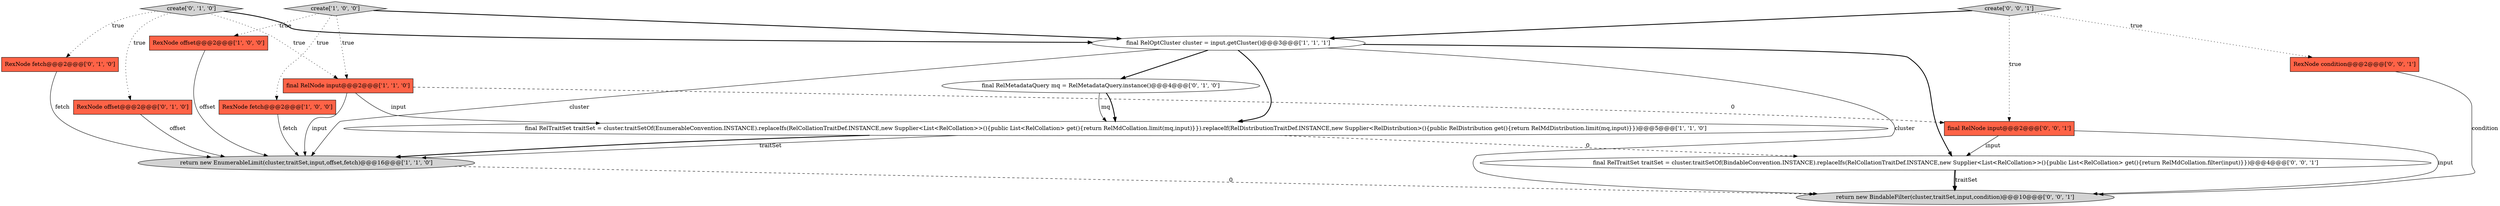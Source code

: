 digraph {
4 [style = filled, label = "create['1', '0', '0']", fillcolor = lightgray, shape = diamond image = "AAA0AAABBB1BBB"];
8 [style = filled, label = "create['0', '1', '0']", fillcolor = lightgray, shape = diamond image = "AAA0AAABBB2BBB"];
0 [style = filled, label = "final RelTraitSet traitSet = cluster.traitSetOf(EnumerableConvention.INSTANCE).replaceIfs(RelCollationTraitDef.INSTANCE,new Supplier<List<RelCollation>>(){public List<RelCollation> get(){return RelMdCollation.limit(mq,input)}}).replaceIf(RelDistributionTraitDef.INSTANCE,new Supplier<RelDistribution>(){public RelDistribution get(){return RelMdDistribution.limit(mq,input)}})@@@5@@@['1', '1', '0']", fillcolor = white, shape = ellipse image = "AAA0AAABBB1BBB"];
5 [style = filled, label = "return new EnumerableLimit(cluster,traitSet,input,offset,fetch)@@@16@@@['1', '1', '0']", fillcolor = lightgray, shape = ellipse image = "AAA0AAABBB1BBB"];
6 [style = filled, label = "final RelNode input@@@2@@@['1', '1', '0']", fillcolor = tomato, shape = box image = "AAA0AAABBB1BBB"];
3 [style = filled, label = "final RelOptCluster cluster = input.getCluster()@@@3@@@['1', '1', '1']", fillcolor = white, shape = ellipse image = "AAA0AAABBB1BBB"];
2 [style = filled, label = "RexNode fetch@@@2@@@['1', '0', '0']", fillcolor = tomato, shape = box image = "AAA0AAABBB1BBB"];
13 [style = filled, label = "create['0', '0', '1']", fillcolor = lightgray, shape = diamond image = "AAA0AAABBB3BBB"];
7 [style = filled, label = "RexNode offset@@@2@@@['0', '1', '0']", fillcolor = tomato, shape = box image = "AAA0AAABBB2BBB"];
9 [style = filled, label = "final RelMetadataQuery mq = RelMetadataQuery.instance()@@@4@@@['0', '1', '0']", fillcolor = white, shape = ellipse image = "AAA1AAABBB2BBB"];
10 [style = filled, label = "RexNode fetch@@@2@@@['0', '1', '0']", fillcolor = tomato, shape = box image = "AAA0AAABBB2BBB"];
11 [style = filled, label = "RexNode condition@@@2@@@['0', '0', '1']", fillcolor = tomato, shape = box image = "AAA0AAABBB3BBB"];
12 [style = filled, label = "final RelTraitSet traitSet = cluster.traitSetOf(BindableConvention.INSTANCE).replaceIfs(RelCollationTraitDef.INSTANCE,new Supplier<List<RelCollation>>(){public List<RelCollation> get(){return RelMdCollation.filter(input)}})@@@4@@@['0', '0', '1']", fillcolor = white, shape = ellipse image = "AAA0AAABBB3BBB"];
14 [style = filled, label = "return new BindableFilter(cluster,traitSet,input,condition)@@@10@@@['0', '0', '1']", fillcolor = lightgray, shape = ellipse image = "AAA0AAABBB3BBB"];
15 [style = filled, label = "final RelNode input@@@2@@@['0', '0', '1']", fillcolor = tomato, shape = box image = "AAA0AAABBB3BBB"];
1 [style = filled, label = "RexNode offset@@@2@@@['1', '0', '0']", fillcolor = tomato, shape = box image = "AAA0AAABBB1BBB"];
8->10 [style = dotted, label="true"];
9->0 [style = solid, label="mq"];
6->5 [style = solid, label="input"];
1->5 [style = solid, label="offset"];
5->14 [style = dashed, label="0"];
11->14 [style = solid, label="condition"];
2->5 [style = solid, label="fetch"];
3->5 [style = solid, label="cluster"];
12->14 [style = bold, label=""];
8->6 [style = dotted, label="true"];
13->11 [style = dotted, label="true"];
15->12 [style = solid, label="input"];
9->0 [style = bold, label=""];
4->1 [style = dotted, label="true"];
8->7 [style = dotted, label="true"];
8->3 [style = bold, label=""];
10->5 [style = solid, label="fetch"];
3->12 [style = bold, label=""];
3->0 [style = bold, label=""];
3->9 [style = bold, label=""];
0->5 [style = solid, label="traitSet"];
6->0 [style = solid, label="input"];
3->14 [style = solid, label="cluster"];
13->3 [style = bold, label=""];
6->15 [style = dashed, label="0"];
13->15 [style = dotted, label="true"];
0->5 [style = bold, label=""];
12->14 [style = solid, label="traitSet"];
4->6 [style = dotted, label="true"];
4->3 [style = bold, label=""];
7->5 [style = solid, label="offset"];
15->14 [style = solid, label="input"];
4->2 [style = dotted, label="true"];
0->12 [style = dashed, label="0"];
}
